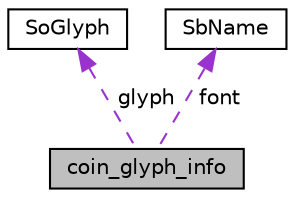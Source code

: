 digraph "coin_glyph_info"
{
 // LATEX_PDF_SIZE
  edge [fontname="Helvetica",fontsize="10",labelfontname="Helvetica",labelfontsize="10"];
  node [fontname="Helvetica",fontsize="10",shape=record];
  Node1 [label="coin_glyph_info",height=0.2,width=0.4,color="black", fillcolor="grey75", style="filled", fontcolor="black",tooltip=" "];
  Node2 -> Node1 [dir="back",color="darkorchid3",fontsize="10",style="dashed",label=" glyph" ,fontname="Helvetica"];
  Node2 [label="SoGlyph",height=0.2,width=0.4,color="black", fillcolor="white", style="filled",URL="$classSoGlyph.html",tooltip="The SoGlyph class is used to generate and reuse font glyph bitmaps and outlines."];
  Node3 -> Node1 [dir="back",color="darkorchid3",fontsize="10",style="dashed",label=" font" ,fontname="Helvetica"];
  Node3 [label="SbName",height=0.2,width=0.4,color="black", fillcolor="white", style="filled",URL="$classSbName.html",tooltip="The SbName class stores strings by reference."];
}
